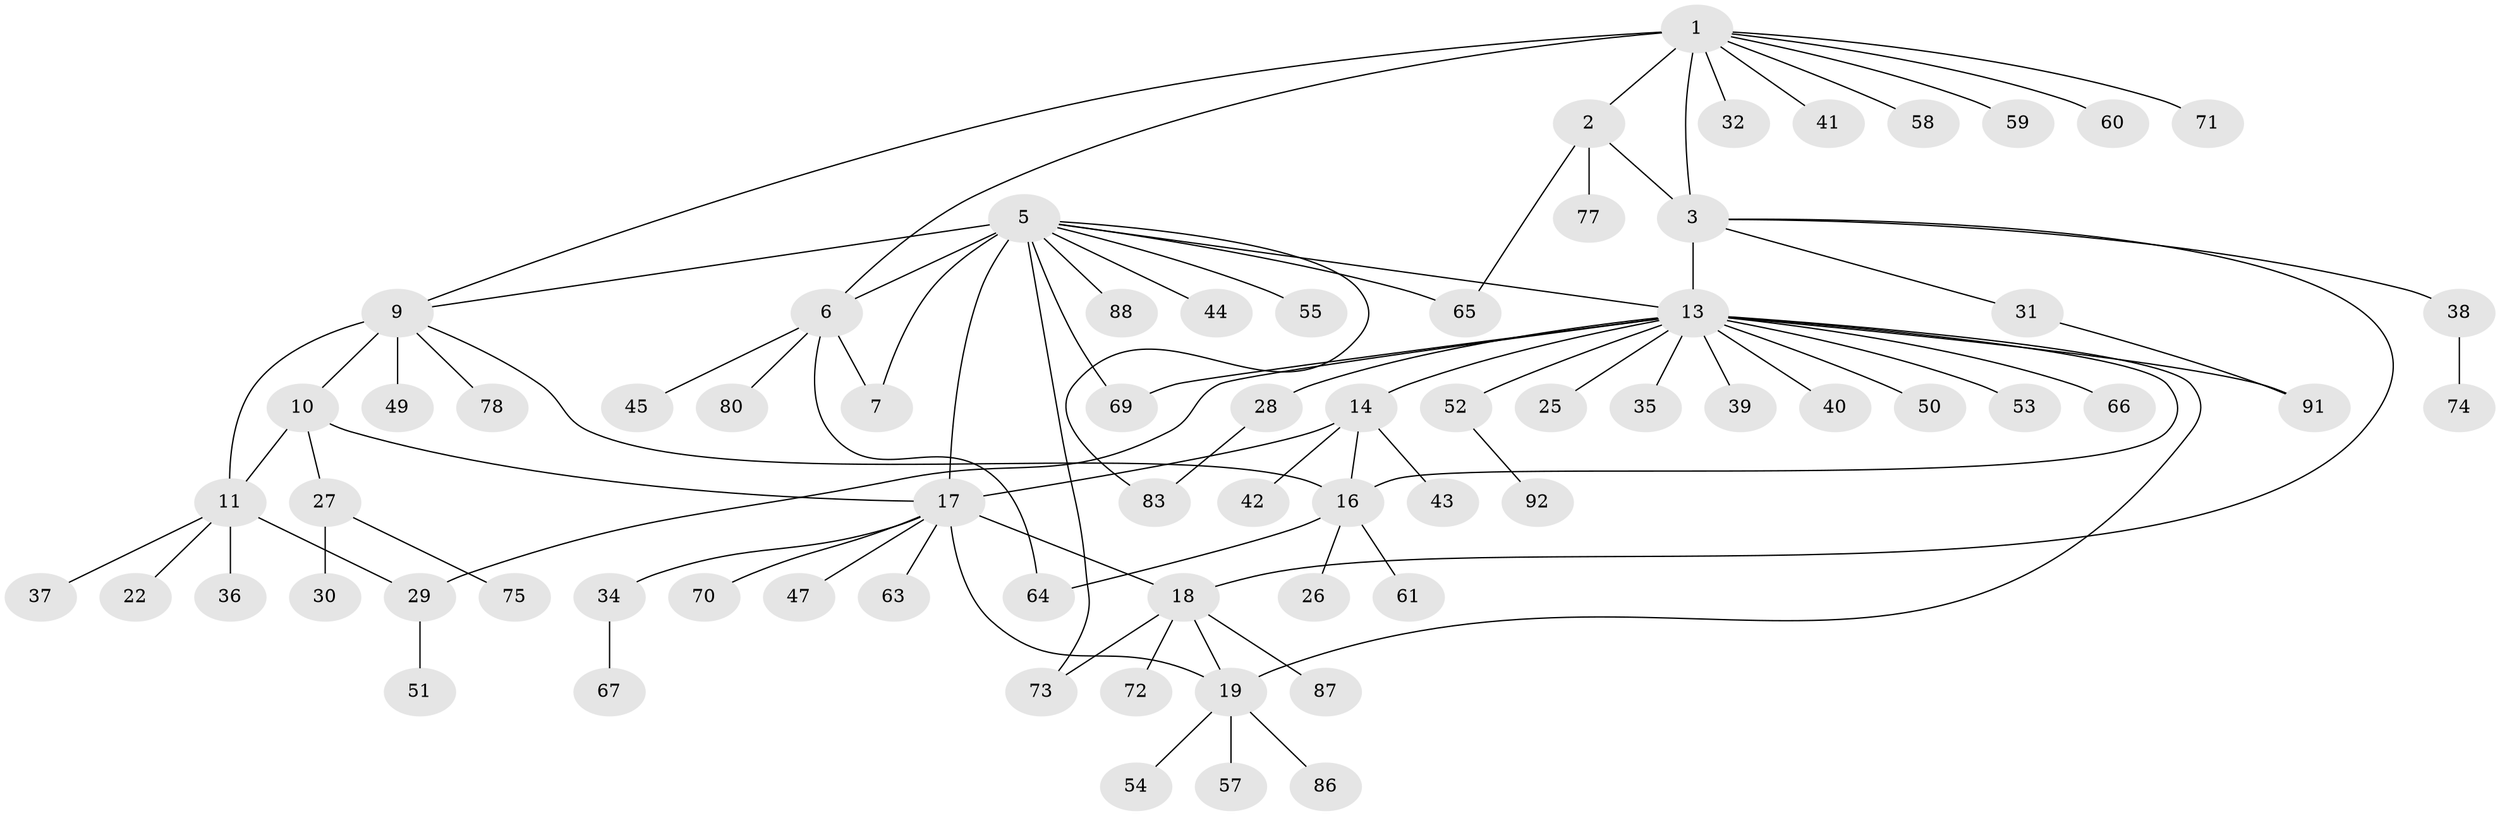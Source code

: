 // Generated by graph-tools (version 1.1) at 2025/24/03/03/25 07:24:15]
// undirected, 70 vertices, 88 edges
graph export_dot {
graph [start="1"]
  node [color=gray90,style=filled];
  1 [super="+4"];
  2 [super="+46"];
  3 [super="+82"];
  5 [super="+8"];
  6 [super="+24"];
  7;
  9 [super="+12"];
  10;
  11 [super="+21"];
  13 [super="+15"];
  14 [super="+48"];
  16 [super="+56"];
  17 [super="+20"];
  18 [super="+23"];
  19 [super="+84"];
  22;
  25;
  26;
  27 [super="+90"];
  28;
  29 [super="+76"];
  30;
  31 [super="+33"];
  32;
  34 [super="+93"];
  35 [super="+62"];
  36;
  37;
  38;
  39 [super="+68"];
  40;
  41;
  42;
  43;
  44;
  45 [super="+81"];
  47;
  49;
  50;
  51;
  52;
  53;
  54;
  55;
  57;
  58;
  59;
  60;
  61;
  63;
  64 [super="+89"];
  65 [super="+79"];
  66;
  67;
  69;
  70;
  71;
  72;
  73;
  74;
  75;
  77;
  78 [super="+85"];
  80;
  83;
  86;
  87;
  88;
  91;
  92;
  1 -- 2 [weight=2];
  1 -- 3 [weight=2];
  1 -- 41;
  1 -- 58;
  1 -- 71;
  1 -- 32;
  1 -- 6;
  1 -- 9;
  1 -- 59;
  1 -- 60;
  2 -- 3;
  2 -- 65;
  2 -- 77;
  3 -- 13;
  3 -- 18;
  3 -- 31;
  3 -- 38;
  5 -- 6 [weight=2];
  5 -- 7 [weight=2];
  5 -- 44;
  5 -- 55;
  5 -- 17;
  5 -- 65;
  5 -- 69;
  5 -- 73;
  5 -- 9;
  5 -- 13;
  5 -- 83;
  5 -- 88;
  6 -- 7;
  6 -- 45;
  6 -- 64;
  6 -- 80;
  9 -- 10 [weight=2];
  9 -- 11 [weight=2];
  9 -- 16;
  9 -- 49;
  9 -- 78;
  10 -- 11;
  10 -- 27;
  10 -- 17;
  11 -- 29;
  11 -- 36;
  11 -- 37;
  11 -- 22;
  13 -- 14 [weight=2];
  13 -- 16 [weight=2];
  13 -- 25;
  13 -- 40;
  13 -- 66;
  13 -- 69;
  13 -- 35;
  13 -- 39;
  13 -- 50;
  13 -- 19;
  13 -- 52;
  13 -- 53;
  13 -- 91;
  13 -- 28;
  13 -- 29;
  14 -- 16;
  14 -- 17;
  14 -- 42;
  14 -- 43;
  16 -- 26;
  16 -- 61;
  16 -- 64;
  17 -- 18 [weight=2];
  17 -- 19 [weight=2];
  17 -- 34;
  17 -- 70;
  17 -- 47;
  17 -- 63;
  18 -- 19;
  18 -- 72;
  18 -- 73;
  18 -- 87;
  19 -- 54;
  19 -- 57;
  19 -- 86;
  27 -- 30;
  27 -- 75;
  28 -- 83;
  29 -- 51;
  31 -- 91;
  34 -- 67;
  38 -- 74;
  52 -- 92;
}
